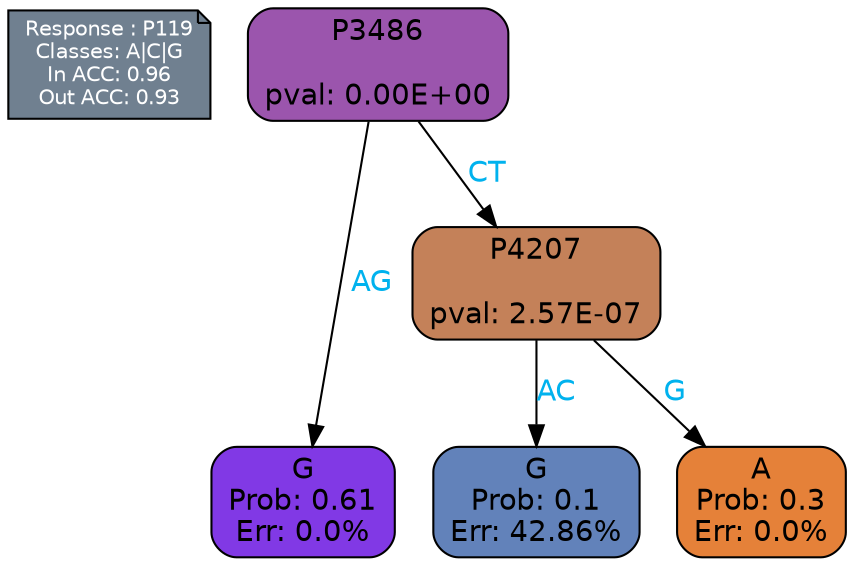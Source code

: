 digraph Tree {
node [shape=box, style="filled, rounded", color="black", fontname=helvetica] ;
graph [ranksep=equally, splines=polylines, bgcolor=transparent, dpi=600] ;
edge [fontname=helvetica] ;
LEGEND [label="Response : P119
Classes: A|C|G
In ACC: 0.96
Out ACC: 0.93
",shape=note,align=left,style=filled,fillcolor="slategray",fontcolor="white",fontsize=10];1 [label="P3486

pval: 0.00E+00", fillcolor="#9b55ad"] ;
2 [label="G
Prob: 0.61
Err: 0.0%", fillcolor="#8139e5"] ;
3 [label="P4207

pval: 2.57E-07", fillcolor="#c48159"] ;
4 [label="G
Prob: 0.1
Err: 42.86%", fillcolor="#6282ba"] ;
5 [label="A
Prob: 0.3
Err: 0.0%", fillcolor="#e58139"] ;
1 -> 2 [label="AG",fontcolor=deepskyblue2] ;
1 -> 3 [label="CT",fontcolor=deepskyblue2] ;
3 -> 4 [label="AC",fontcolor=deepskyblue2] ;
3 -> 5 [label="G",fontcolor=deepskyblue2] ;
{rank = same; 2;4;5;}{rank = same; LEGEND;1;}}